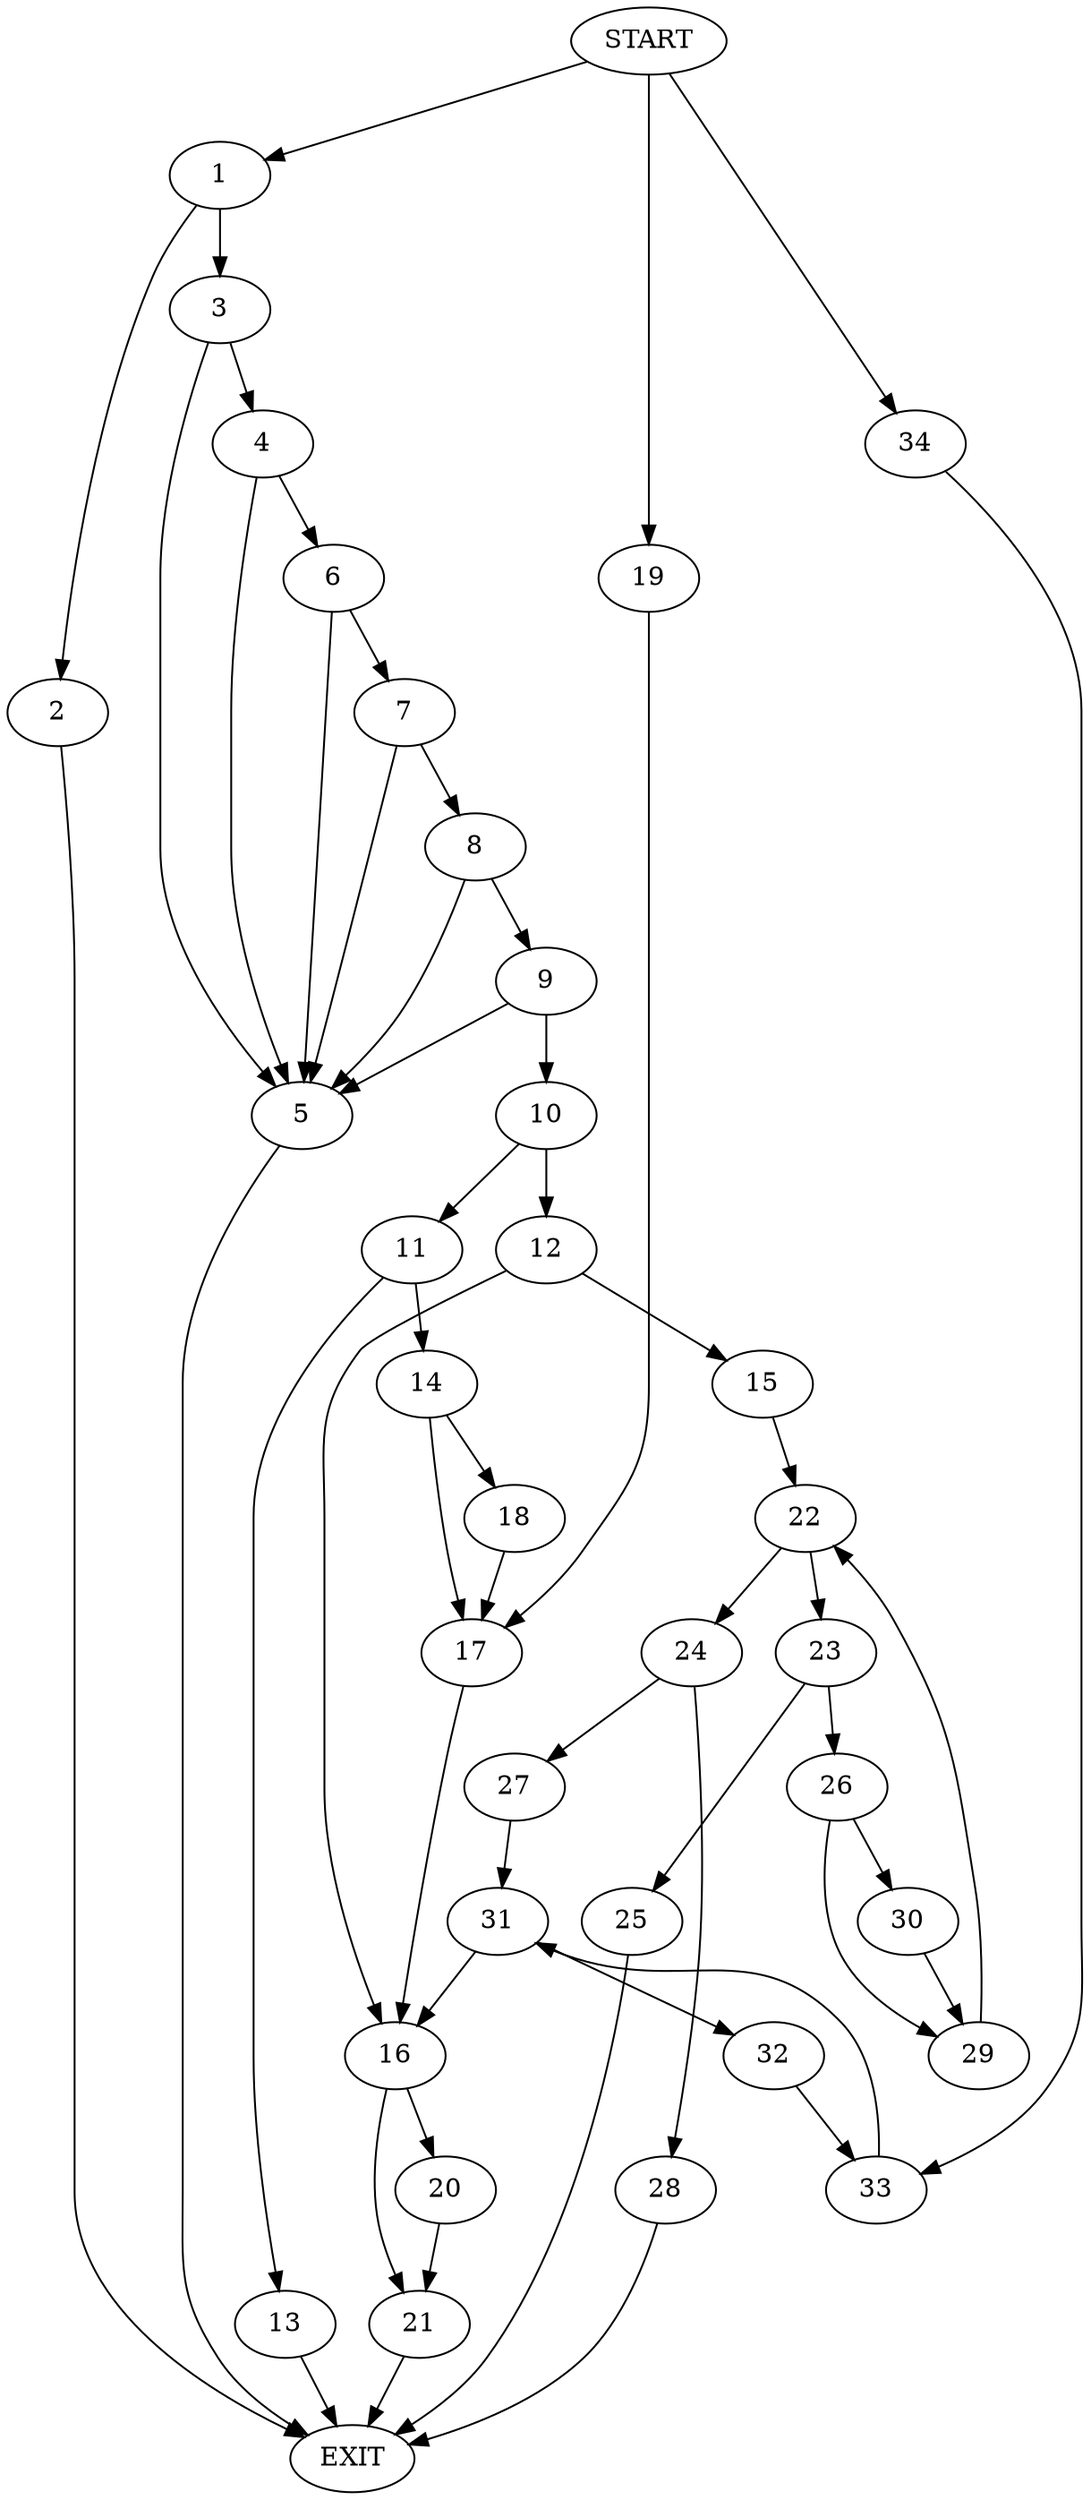 digraph {
0 [label="START"]
35 [label="EXIT"]
0 -> 1
1 -> 2
1 -> 3
3 -> 4
3 -> 5
2 -> 35
5 -> 35
4 -> 5
4 -> 6
6 -> 7
6 -> 5
7 -> 8
7 -> 5
8 -> 9
8 -> 5
9 -> 10
9 -> 5
10 -> 11
10 -> 12
11 -> 13
11 -> 14
12 -> 15
12 -> 16
13 -> 35
14 -> 17
14 -> 18
18 -> 17
17 -> 16
0 -> 19
19 -> 17
16 -> 20
16 -> 21
15 -> 22
22 -> 23
22 -> 24
23 -> 25
23 -> 26
24 -> 27
24 -> 28
26 -> 29
26 -> 30
25 -> 35
29 -> 22
30 -> 29
27 -> 31
28 -> 35
31 -> 32
31 -> 16
32 -> 33
33 -> 31
0 -> 34
34 -> 33
20 -> 21
21 -> 35
}
